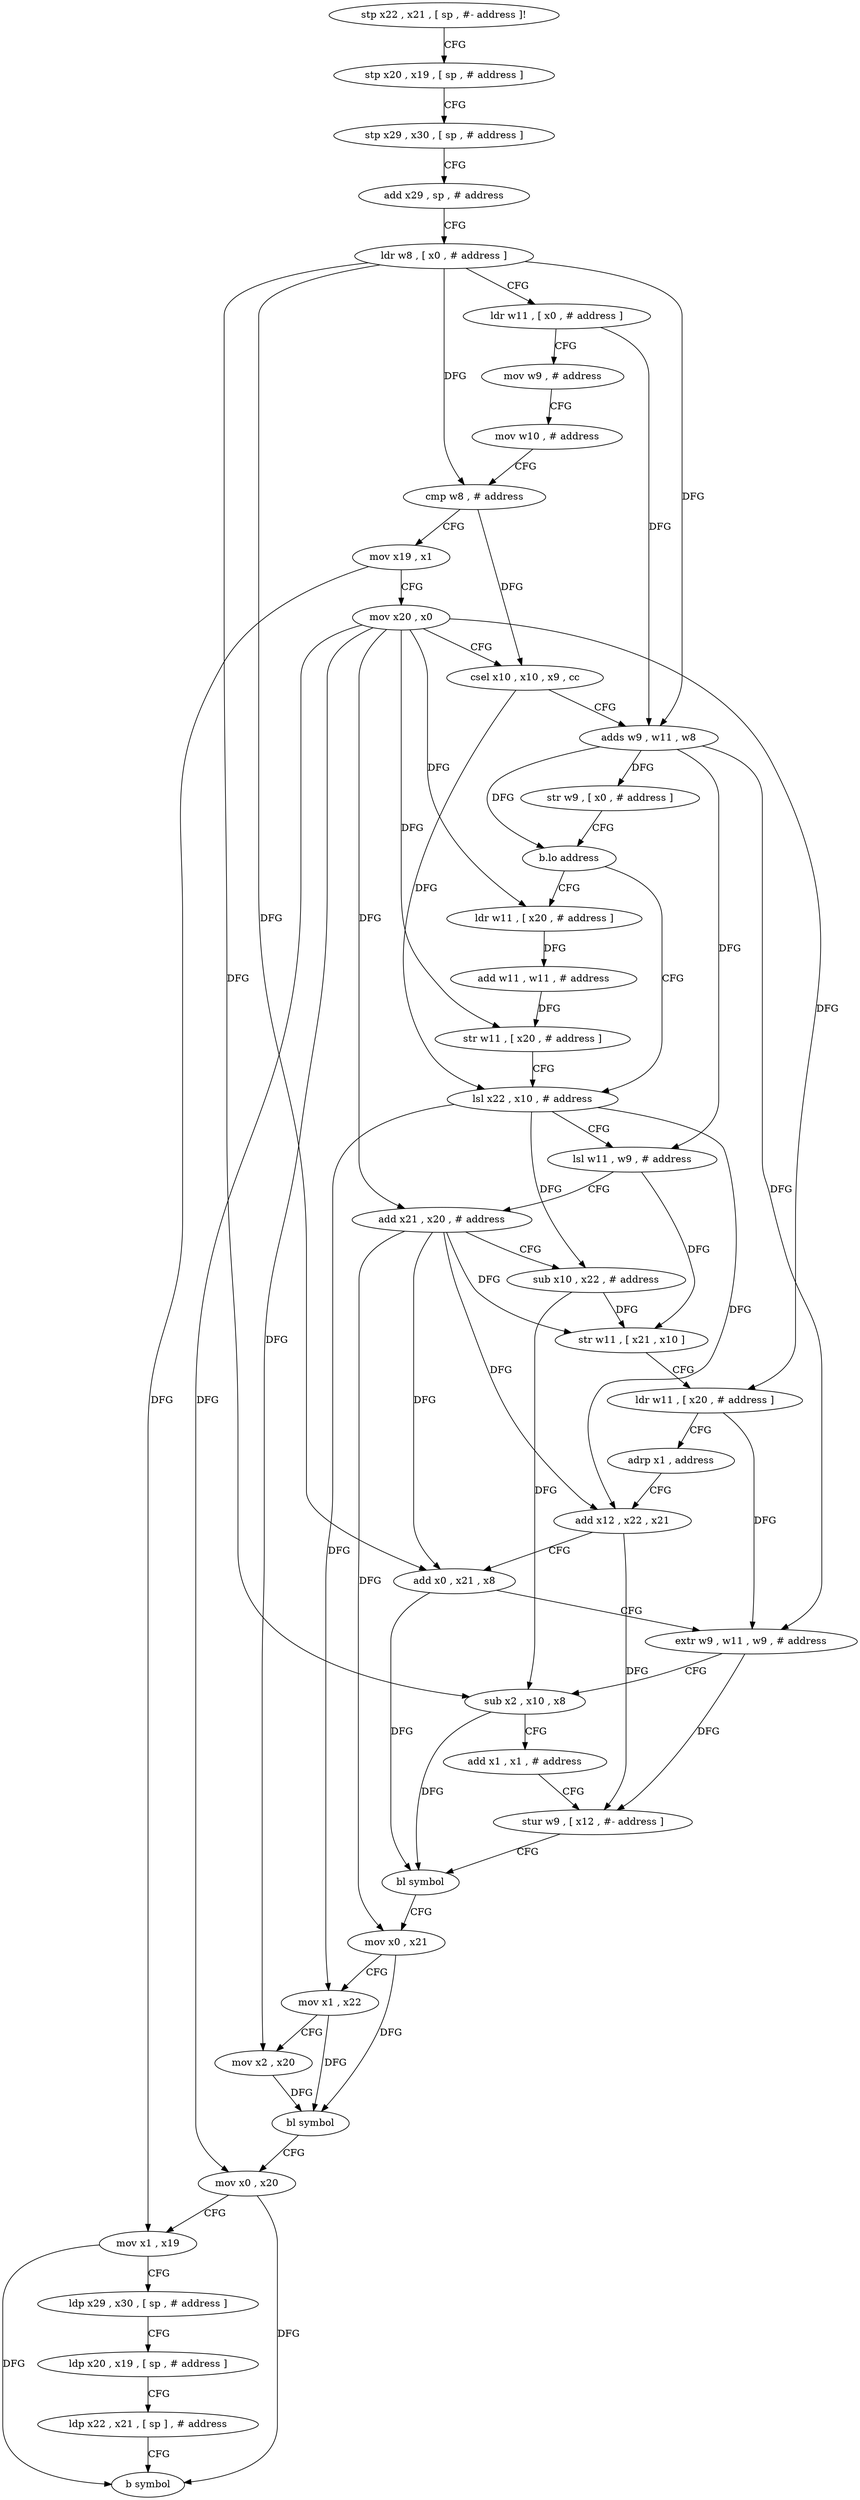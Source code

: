 digraph "func" {
"4223808" [label = "stp x22 , x21 , [ sp , #- address ]!" ]
"4223812" [label = "stp x20 , x19 , [ sp , # address ]" ]
"4223816" [label = "stp x29 , x30 , [ sp , # address ]" ]
"4223820" [label = "add x29 , sp , # address" ]
"4223824" [label = "ldr w8 , [ x0 , # address ]" ]
"4223828" [label = "ldr w11 , [ x0 , # address ]" ]
"4223832" [label = "mov w9 , # address" ]
"4223836" [label = "mov w10 , # address" ]
"4223840" [label = "cmp w8 , # address" ]
"4223844" [label = "mov x19 , x1" ]
"4223848" [label = "mov x20 , x0" ]
"4223852" [label = "csel x10 , x10 , x9 , cc" ]
"4223856" [label = "adds w9 , w11 , w8" ]
"4223860" [label = "str w9 , [ x0 , # address ]" ]
"4223864" [label = "b.lo address" ]
"4223880" [label = "lsl x22 , x10 , # address" ]
"4223868" [label = "ldr w11 , [ x20 , # address ]" ]
"4223884" [label = "lsl w11 , w9 , # address" ]
"4223888" [label = "add x21 , x20 , # address" ]
"4223892" [label = "sub x10 , x22 , # address" ]
"4223896" [label = "str w11 , [ x21 , x10 ]" ]
"4223900" [label = "ldr w11 , [ x20 , # address ]" ]
"4223904" [label = "adrp x1 , address" ]
"4223908" [label = "add x12 , x22 , x21" ]
"4223912" [label = "add x0 , x21 , x8" ]
"4223916" [label = "extr w9 , w11 , w9 , # address" ]
"4223920" [label = "sub x2 , x10 , x8" ]
"4223924" [label = "add x1 , x1 , # address" ]
"4223928" [label = "stur w9 , [ x12 , #- address ]" ]
"4223932" [label = "bl symbol" ]
"4223936" [label = "mov x0 , x21" ]
"4223940" [label = "mov x1 , x22" ]
"4223944" [label = "mov x2 , x20" ]
"4223948" [label = "bl symbol" ]
"4223952" [label = "mov x0 , x20" ]
"4223956" [label = "mov x1 , x19" ]
"4223960" [label = "ldp x29 , x30 , [ sp , # address ]" ]
"4223964" [label = "ldp x20 , x19 , [ sp , # address ]" ]
"4223968" [label = "ldp x22 , x21 , [ sp ] , # address" ]
"4223972" [label = "b symbol" ]
"4223872" [label = "add w11 , w11 , # address" ]
"4223876" [label = "str w11 , [ x20 , # address ]" ]
"4223808" -> "4223812" [ label = "CFG" ]
"4223812" -> "4223816" [ label = "CFG" ]
"4223816" -> "4223820" [ label = "CFG" ]
"4223820" -> "4223824" [ label = "CFG" ]
"4223824" -> "4223828" [ label = "CFG" ]
"4223824" -> "4223840" [ label = "DFG" ]
"4223824" -> "4223856" [ label = "DFG" ]
"4223824" -> "4223912" [ label = "DFG" ]
"4223824" -> "4223920" [ label = "DFG" ]
"4223828" -> "4223832" [ label = "CFG" ]
"4223828" -> "4223856" [ label = "DFG" ]
"4223832" -> "4223836" [ label = "CFG" ]
"4223836" -> "4223840" [ label = "CFG" ]
"4223840" -> "4223844" [ label = "CFG" ]
"4223840" -> "4223852" [ label = "DFG" ]
"4223844" -> "4223848" [ label = "CFG" ]
"4223844" -> "4223956" [ label = "DFG" ]
"4223848" -> "4223852" [ label = "CFG" ]
"4223848" -> "4223888" [ label = "DFG" ]
"4223848" -> "4223900" [ label = "DFG" ]
"4223848" -> "4223944" [ label = "DFG" ]
"4223848" -> "4223952" [ label = "DFG" ]
"4223848" -> "4223868" [ label = "DFG" ]
"4223848" -> "4223876" [ label = "DFG" ]
"4223852" -> "4223856" [ label = "CFG" ]
"4223852" -> "4223880" [ label = "DFG" ]
"4223856" -> "4223860" [ label = "DFG" ]
"4223856" -> "4223884" [ label = "DFG" ]
"4223856" -> "4223916" [ label = "DFG" ]
"4223856" -> "4223864" [ label = "DFG" ]
"4223860" -> "4223864" [ label = "CFG" ]
"4223864" -> "4223880" [ label = "CFG" ]
"4223864" -> "4223868" [ label = "CFG" ]
"4223880" -> "4223884" [ label = "CFG" ]
"4223880" -> "4223892" [ label = "DFG" ]
"4223880" -> "4223908" [ label = "DFG" ]
"4223880" -> "4223940" [ label = "DFG" ]
"4223868" -> "4223872" [ label = "DFG" ]
"4223884" -> "4223888" [ label = "CFG" ]
"4223884" -> "4223896" [ label = "DFG" ]
"4223888" -> "4223892" [ label = "CFG" ]
"4223888" -> "4223896" [ label = "DFG" ]
"4223888" -> "4223908" [ label = "DFG" ]
"4223888" -> "4223912" [ label = "DFG" ]
"4223888" -> "4223936" [ label = "DFG" ]
"4223892" -> "4223896" [ label = "DFG" ]
"4223892" -> "4223920" [ label = "DFG" ]
"4223896" -> "4223900" [ label = "CFG" ]
"4223900" -> "4223904" [ label = "CFG" ]
"4223900" -> "4223916" [ label = "DFG" ]
"4223904" -> "4223908" [ label = "CFG" ]
"4223908" -> "4223912" [ label = "CFG" ]
"4223908" -> "4223928" [ label = "DFG" ]
"4223912" -> "4223916" [ label = "CFG" ]
"4223912" -> "4223932" [ label = "DFG" ]
"4223916" -> "4223920" [ label = "CFG" ]
"4223916" -> "4223928" [ label = "DFG" ]
"4223920" -> "4223924" [ label = "CFG" ]
"4223920" -> "4223932" [ label = "DFG" ]
"4223924" -> "4223928" [ label = "CFG" ]
"4223928" -> "4223932" [ label = "CFG" ]
"4223932" -> "4223936" [ label = "CFG" ]
"4223936" -> "4223940" [ label = "CFG" ]
"4223936" -> "4223948" [ label = "DFG" ]
"4223940" -> "4223944" [ label = "CFG" ]
"4223940" -> "4223948" [ label = "DFG" ]
"4223944" -> "4223948" [ label = "DFG" ]
"4223948" -> "4223952" [ label = "CFG" ]
"4223952" -> "4223956" [ label = "CFG" ]
"4223952" -> "4223972" [ label = "DFG" ]
"4223956" -> "4223960" [ label = "CFG" ]
"4223956" -> "4223972" [ label = "DFG" ]
"4223960" -> "4223964" [ label = "CFG" ]
"4223964" -> "4223968" [ label = "CFG" ]
"4223968" -> "4223972" [ label = "CFG" ]
"4223872" -> "4223876" [ label = "DFG" ]
"4223876" -> "4223880" [ label = "CFG" ]
}
